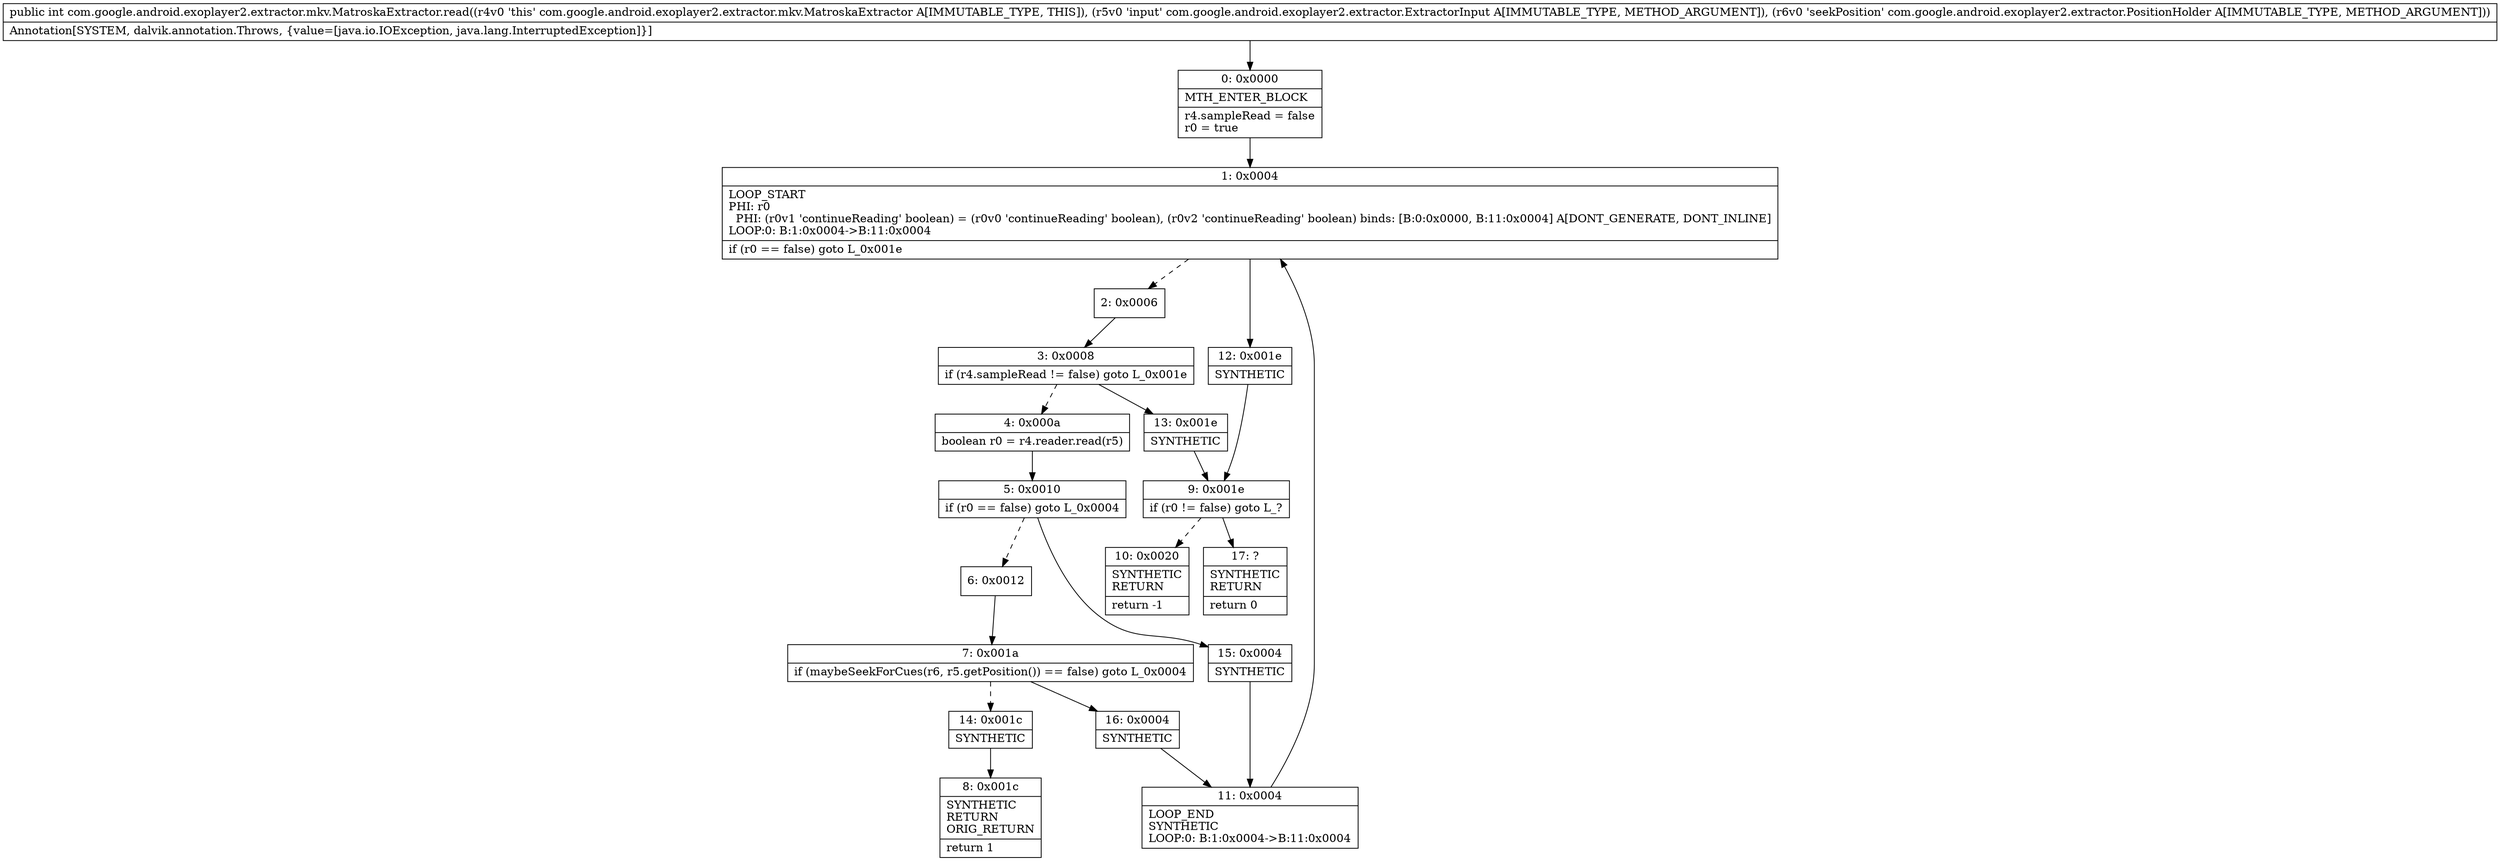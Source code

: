digraph "CFG forcom.google.android.exoplayer2.extractor.mkv.MatroskaExtractor.read(Lcom\/google\/android\/exoplayer2\/extractor\/ExtractorInput;Lcom\/google\/android\/exoplayer2\/extractor\/PositionHolder;)I" {
Node_0 [shape=record,label="{0\:\ 0x0000|MTH_ENTER_BLOCK\l|r4.sampleRead = false\lr0 = true\l}"];
Node_1 [shape=record,label="{1\:\ 0x0004|LOOP_START\lPHI: r0 \l  PHI: (r0v1 'continueReading' boolean) = (r0v0 'continueReading' boolean), (r0v2 'continueReading' boolean) binds: [B:0:0x0000, B:11:0x0004] A[DONT_GENERATE, DONT_INLINE]\lLOOP:0: B:1:0x0004\-\>B:11:0x0004\l|if (r0 == false) goto L_0x001e\l}"];
Node_2 [shape=record,label="{2\:\ 0x0006}"];
Node_3 [shape=record,label="{3\:\ 0x0008|if (r4.sampleRead != false) goto L_0x001e\l}"];
Node_4 [shape=record,label="{4\:\ 0x000a|boolean r0 = r4.reader.read(r5)\l}"];
Node_5 [shape=record,label="{5\:\ 0x0010|if (r0 == false) goto L_0x0004\l}"];
Node_6 [shape=record,label="{6\:\ 0x0012}"];
Node_7 [shape=record,label="{7\:\ 0x001a|if (maybeSeekForCues(r6, r5.getPosition()) == false) goto L_0x0004\l}"];
Node_8 [shape=record,label="{8\:\ 0x001c|SYNTHETIC\lRETURN\lORIG_RETURN\l|return 1\l}"];
Node_9 [shape=record,label="{9\:\ 0x001e|if (r0 != false) goto L_?\l}"];
Node_10 [shape=record,label="{10\:\ 0x0020|SYNTHETIC\lRETURN\l|return \-1\l}"];
Node_11 [shape=record,label="{11\:\ 0x0004|LOOP_END\lSYNTHETIC\lLOOP:0: B:1:0x0004\-\>B:11:0x0004\l}"];
Node_12 [shape=record,label="{12\:\ 0x001e|SYNTHETIC\l}"];
Node_13 [shape=record,label="{13\:\ 0x001e|SYNTHETIC\l}"];
Node_14 [shape=record,label="{14\:\ 0x001c|SYNTHETIC\l}"];
Node_15 [shape=record,label="{15\:\ 0x0004|SYNTHETIC\l}"];
Node_16 [shape=record,label="{16\:\ 0x0004|SYNTHETIC\l}"];
Node_17 [shape=record,label="{17\:\ ?|SYNTHETIC\lRETURN\l|return 0\l}"];
MethodNode[shape=record,label="{public int com.google.android.exoplayer2.extractor.mkv.MatroskaExtractor.read((r4v0 'this' com.google.android.exoplayer2.extractor.mkv.MatroskaExtractor A[IMMUTABLE_TYPE, THIS]), (r5v0 'input' com.google.android.exoplayer2.extractor.ExtractorInput A[IMMUTABLE_TYPE, METHOD_ARGUMENT]), (r6v0 'seekPosition' com.google.android.exoplayer2.extractor.PositionHolder A[IMMUTABLE_TYPE, METHOD_ARGUMENT]))  | Annotation[SYSTEM, dalvik.annotation.Throws, \{value=[java.io.IOException, java.lang.InterruptedException]\}]\l}"];
MethodNode -> Node_0;
Node_0 -> Node_1;
Node_1 -> Node_2[style=dashed];
Node_1 -> Node_12;
Node_2 -> Node_3;
Node_3 -> Node_4[style=dashed];
Node_3 -> Node_13;
Node_4 -> Node_5;
Node_5 -> Node_6[style=dashed];
Node_5 -> Node_15;
Node_6 -> Node_7;
Node_7 -> Node_14[style=dashed];
Node_7 -> Node_16;
Node_9 -> Node_10[style=dashed];
Node_9 -> Node_17;
Node_11 -> Node_1;
Node_12 -> Node_9;
Node_13 -> Node_9;
Node_14 -> Node_8;
Node_15 -> Node_11;
Node_16 -> Node_11;
}

